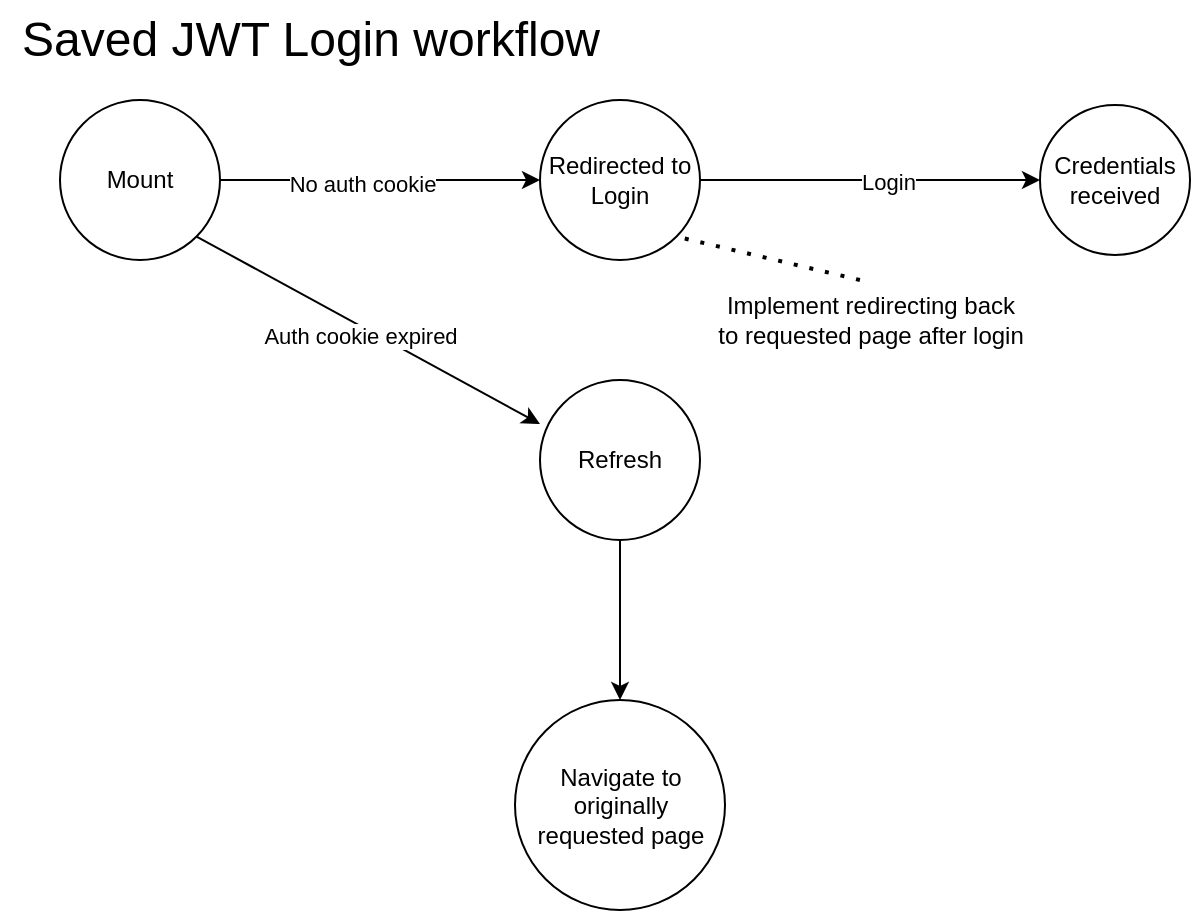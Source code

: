 <mxfile>
    <diagram id="nTKhofMz4l8e-Gaj0bbt" name="Page-1">
        <mxGraphModel dx="1096" dy="657" grid="1" gridSize="10" guides="1" tooltips="1" connect="1" arrows="1" fold="1" page="1" pageScale="1" pageWidth="850" pageHeight="1100" math="0" shadow="0">
            <root>
                <mxCell id="0"/>
                <mxCell id="1" parent="0"/>
                <mxCell id="4" style="edgeStyle=none;html=1;exitX=1;exitY=0.5;exitDx=0;exitDy=0;entryX=0;entryY=0.5;entryDx=0;entryDy=0;" edge="1" parent="1" source="2" target="3">
                    <mxGeometry relative="1" as="geometry"/>
                </mxCell>
                <mxCell id="5" value="Login" style="edgeLabel;html=1;align=center;verticalAlign=middle;resizable=0;points=[];" vertex="1" connectable="0" parent="4">
                    <mxGeometry x="0.106" y="-1" relative="1" as="geometry">
                        <mxPoint as="offset"/>
                    </mxGeometry>
                </mxCell>
                <mxCell id="2" value="Redirected to Login" style="ellipse;whiteSpace=wrap;html=1;aspect=fixed;" vertex="1" parent="1">
                    <mxGeometry x="350" y="190" width="80" height="80" as="geometry"/>
                </mxCell>
                <mxCell id="3" value="Credentials received" style="ellipse;whiteSpace=wrap;html=1;aspect=fixed;" vertex="1" parent="1">
                    <mxGeometry x="600" y="192.5" width="75" height="75" as="geometry"/>
                </mxCell>
                <mxCell id="7" style="edgeStyle=none;html=1;exitX=1;exitY=0.5;exitDx=0;exitDy=0;entryX=0;entryY=0.5;entryDx=0;entryDy=0;" edge="1" parent="1" source="6" target="2">
                    <mxGeometry relative="1" as="geometry"/>
                </mxCell>
                <mxCell id="8" value="No auth cookie" style="edgeLabel;html=1;align=center;verticalAlign=middle;resizable=0;points=[];" vertex="1" connectable="0" parent="7">
                    <mxGeometry x="-0.113" y="-1" relative="1" as="geometry">
                        <mxPoint y="1" as="offset"/>
                    </mxGeometry>
                </mxCell>
                <mxCell id="10" style="edgeStyle=none;html=1;exitX=1;exitY=1;exitDx=0;exitDy=0;entryX=0;entryY=0.275;entryDx=0;entryDy=0;entryPerimeter=0;" edge="1" parent="1" source="6" target="9">
                    <mxGeometry relative="1" as="geometry"/>
                </mxCell>
                <mxCell id="11" value="Auth cookie expired" style="edgeLabel;html=1;align=center;verticalAlign=middle;resizable=0;points=[];" vertex="1" connectable="0" parent="10">
                    <mxGeometry x="0.329" y="1" relative="1" as="geometry">
                        <mxPoint x="-33" y="-12" as="offset"/>
                    </mxGeometry>
                </mxCell>
                <mxCell id="6" value="Mount" style="ellipse;whiteSpace=wrap;html=1;" vertex="1" parent="1">
                    <mxGeometry x="110" y="190" width="80" height="80" as="geometry"/>
                </mxCell>
                <mxCell id="12" style="edgeStyle=none;html=1;exitX=0.5;exitY=1;exitDx=0;exitDy=0;" edge="1" parent="1" source="9" target="13">
                    <mxGeometry relative="1" as="geometry">
                        <mxPoint x="390" y="540" as="targetPoint"/>
                    </mxGeometry>
                </mxCell>
                <mxCell id="9" value="Refresh" style="ellipse;whiteSpace=wrap;html=1;aspect=fixed;" vertex="1" parent="1">
                    <mxGeometry x="350" y="330" width="80" height="80" as="geometry"/>
                </mxCell>
                <mxCell id="13" value="Navigate to originally requested page" style="ellipse;whiteSpace=wrap;html=1;aspect=fixed;" vertex="1" parent="1">
                    <mxGeometry x="337.5" y="490" width="105" height="105" as="geometry"/>
                </mxCell>
                <mxCell id="14" value="" style="endArrow=none;dashed=1;html=1;dashPattern=1 3;strokeWidth=2;entryX=1;entryY=1;entryDx=0;entryDy=0;exitX=0.472;exitY=0;exitDx=0;exitDy=0;exitPerimeter=0;" edge="1" parent="1" source="15" target="2">
                    <mxGeometry width="50" height="50" relative="1" as="geometry">
                        <mxPoint x="540" y="370" as="sourcePoint"/>
                        <mxPoint x="500" y="400" as="targetPoint"/>
                    </mxGeometry>
                </mxCell>
                <mxCell id="15" value="Implement redirecting back &lt;br&gt;to requested page after login" style="text;html=1;align=center;verticalAlign=middle;resizable=0;points=[];autosize=1;strokeColor=none;fillColor=none;" vertex="1" parent="1">
                    <mxGeometry x="425" y="280" width="180" height="40" as="geometry"/>
                </mxCell>
                <mxCell id="16" value="&lt;span style=&quot;font-size: 24px;&quot;&gt;Saved JWT Login workflow&lt;/span&gt;" style="text;html=1;align=center;verticalAlign=middle;resizable=0;points=[];autosize=1;strokeColor=none;fillColor=none;" vertex="1" parent="1">
                    <mxGeometry x="80" y="140" width="310" height="40" as="geometry"/>
                </mxCell>
            </root>
        </mxGraphModel>
    </diagram>
</mxfile>